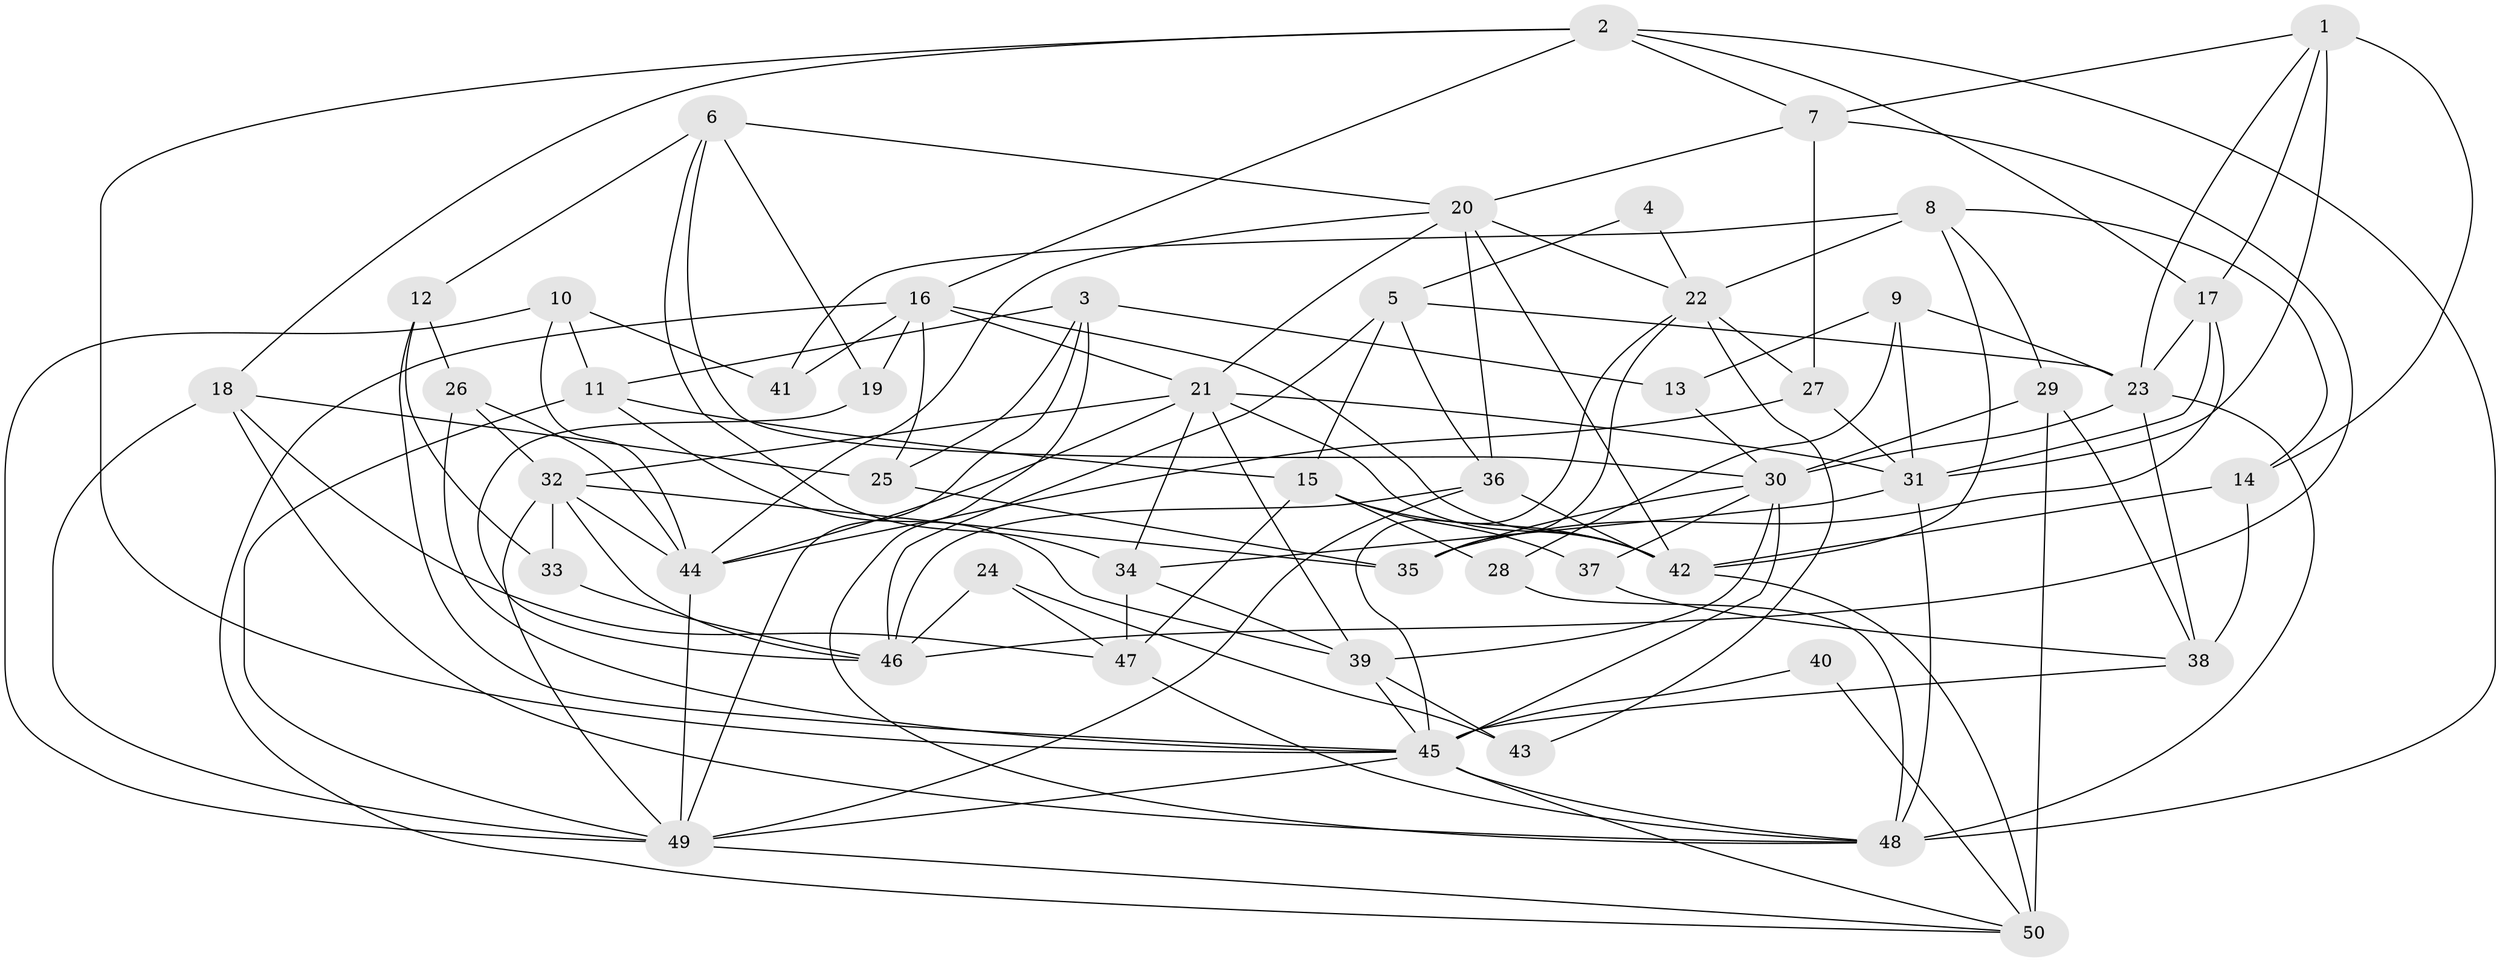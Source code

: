 // original degree distribution, {4: 0.2828282828282828, 3: 0.2727272727272727, 2: 0.1414141414141414, 5: 0.13131313131313133, 7: 0.020202020202020204, 6: 0.12121212121212122, 8: 0.030303030303030304}
// Generated by graph-tools (version 1.1) at 2025/37/03/04/25 23:37:11]
// undirected, 50 vertices, 131 edges
graph export_dot {
  node [color=gray90,style=filled];
  1;
  2;
  3;
  4;
  5;
  6;
  7;
  8;
  9;
  10;
  11;
  12;
  13;
  14;
  15;
  16;
  17;
  18;
  19;
  20;
  21;
  22;
  23;
  24;
  25;
  26;
  27;
  28;
  29;
  30;
  31;
  32;
  33;
  34;
  35;
  36;
  37;
  38;
  39;
  40;
  41;
  42;
  43;
  44;
  45;
  46;
  47;
  48;
  49;
  50;
  1 -- 7 [weight=1.0];
  1 -- 14 [weight=1.0];
  1 -- 17 [weight=1.0];
  1 -- 23 [weight=1.0];
  1 -- 31 [weight=1.0];
  2 -- 7 [weight=1.0];
  2 -- 16 [weight=1.0];
  2 -- 17 [weight=1.0];
  2 -- 18 [weight=1.0];
  2 -- 45 [weight=1.0];
  2 -- 48 [weight=1.0];
  3 -- 11 [weight=1.0];
  3 -- 13 [weight=1.0];
  3 -- 25 [weight=1.0];
  3 -- 48 [weight=1.0];
  3 -- 49 [weight=1.0];
  4 -- 5 [weight=1.0];
  4 -- 22 [weight=1.0];
  5 -- 15 [weight=1.0];
  5 -- 23 [weight=1.0];
  5 -- 36 [weight=1.0];
  5 -- 46 [weight=1.0];
  6 -- 12 [weight=1.0];
  6 -- 19 [weight=1.0];
  6 -- 20 [weight=1.0];
  6 -- 30 [weight=1.0];
  6 -- 34 [weight=1.0];
  7 -- 20 [weight=1.0];
  7 -- 27 [weight=1.0];
  7 -- 46 [weight=1.0];
  8 -- 14 [weight=1.0];
  8 -- 22 [weight=1.0];
  8 -- 29 [weight=1.0];
  8 -- 41 [weight=2.0];
  8 -- 42 [weight=1.0];
  9 -- 13 [weight=1.0];
  9 -- 23 [weight=1.0];
  9 -- 28 [weight=1.0];
  9 -- 31 [weight=1.0];
  10 -- 11 [weight=1.0];
  10 -- 41 [weight=1.0];
  10 -- 44 [weight=1.0];
  10 -- 49 [weight=1.0];
  11 -- 15 [weight=1.0];
  11 -- 39 [weight=1.0];
  11 -- 49 [weight=1.0];
  12 -- 26 [weight=1.0];
  12 -- 33 [weight=1.0];
  12 -- 45 [weight=1.0];
  13 -- 30 [weight=1.0];
  14 -- 38 [weight=1.0];
  14 -- 42 [weight=1.0];
  15 -- 28 [weight=1.0];
  15 -- 37 [weight=1.0];
  15 -- 42 [weight=2.0];
  15 -- 47 [weight=1.0];
  16 -- 19 [weight=1.0];
  16 -- 21 [weight=1.0];
  16 -- 25 [weight=1.0];
  16 -- 41 [weight=1.0];
  16 -- 42 [weight=1.0];
  16 -- 50 [weight=1.0];
  17 -- 23 [weight=1.0];
  17 -- 31 [weight=1.0];
  17 -- 35 [weight=1.0];
  18 -- 25 [weight=1.0];
  18 -- 47 [weight=1.0];
  18 -- 48 [weight=1.0];
  18 -- 49 [weight=1.0];
  19 -- 46 [weight=1.0];
  20 -- 21 [weight=1.0];
  20 -- 22 [weight=1.0];
  20 -- 36 [weight=1.0];
  20 -- 42 [weight=1.0];
  20 -- 44 [weight=1.0];
  21 -- 31 [weight=1.0];
  21 -- 32 [weight=1.0];
  21 -- 34 [weight=1.0];
  21 -- 39 [weight=1.0];
  21 -- 42 [weight=1.0];
  21 -- 44 [weight=1.0];
  22 -- 27 [weight=2.0];
  22 -- 35 [weight=1.0];
  22 -- 43 [weight=1.0];
  22 -- 45 [weight=1.0];
  23 -- 30 [weight=1.0];
  23 -- 38 [weight=1.0];
  23 -- 48 [weight=3.0];
  24 -- 43 [weight=1.0];
  24 -- 46 [weight=1.0];
  24 -- 47 [weight=1.0];
  25 -- 35 [weight=1.0];
  26 -- 32 [weight=2.0];
  26 -- 44 [weight=1.0];
  26 -- 45 [weight=1.0];
  27 -- 31 [weight=1.0];
  27 -- 44 [weight=1.0];
  28 -- 48 [weight=1.0];
  29 -- 30 [weight=1.0];
  29 -- 38 [weight=1.0];
  29 -- 50 [weight=1.0];
  30 -- 35 [weight=1.0];
  30 -- 37 [weight=1.0];
  30 -- 39 [weight=1.0];
  30 -- 45 [weight=1.0];
  31 -- 34 [weight=2.0];
  31 -- 48 [weight=1.0];
  32 -- 33 [weight=2.0];
  32 -- 35 [weight=1.0];
  32 -- 44 [weight=1.0];
  32 -- 46 [weight=1.0];
  32 -- 49 [weight=1.0];
  33 -- 46 [weight=1.0];
  34 -- 39 [weight=1.0];
  34 -- 47 [weight=2.0];
  36 -- 42 [weight=1.0];
  36 -- 46 [weight=1.0];
  36 -- 49 [weight=1.0];
  37 -- 38 [weight=1.0];
  38 -- 45 [weight=1.0];
  39 -- 43 [weight=2.0];
  39 -- 45 [weight=1.0];
  40 -- 45 [weight=2.0];
  40 -- 50 [weight=1.0];
  42 -- 50 [weight=2.0];
  44 -- 49 [weight=1.0];
  45 -- 48 [weight=2.0];
  45 -- 49 [weight=1.0];
  45 -- 50 [weight=1.0];
  47 -- 48 [weight=1.0];
  49 -- 50 [weight=1.0];
}
